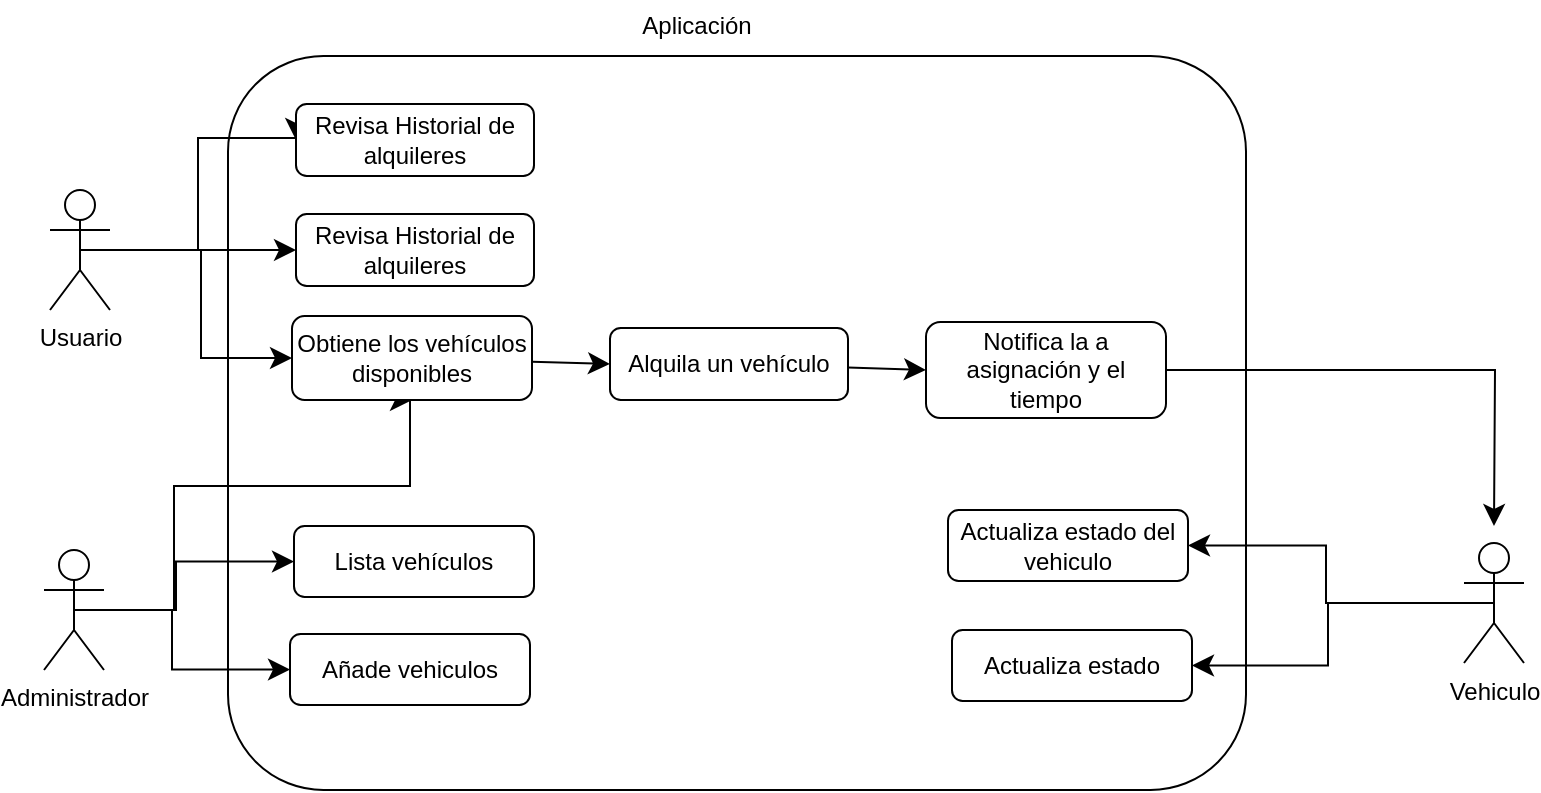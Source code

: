 <mxfile version="24.2.1" type="google">
  <diagram name="Página-1" id="W96qsjiCgVPILVUTgbw7">
    <mxGraphModel grid="0" page="0" gridSize="10" guides="1" tooltips="1" connect="1" arrows="1" fold="1" pageScale="1" pageWidth="827" pageHeight="1169" math="0" shadow="0">
      <root>
        <mxCell id="0" />
        <mxCell id="1" parent="0" />
        <mxCell id="JLs1hbFGK3mNBrMvpL7n-9" style="edgeStyle=orthogonalEdgeStyle;rounded=0;orthogonalLoop=1;jettySize=auto;html=1;exitX=0.5;exitY=0.5;exitDx=0;exitDy=0;exitPerimeter=0;entryX=0;entryY=0.5;entryDx=0;entryDy=0;fontSize=12;startSize=8;endSize=8;" edge="1" parent="1" source="7GfxxB9h6kD8QiFGx-IR-1" target="JLs1hbFGK3mNBrMvpL7n-4">
          <mxGeometry relative="1" as="geometry" />
        </mxCell>
        <mxCell id="JLs1hbFGK3mNBrMvpL7n-31" style="edgeStyle=orthogonalEdgeStyle;rounded=0;orthogonalLoop=1;jettySize=auto;html=1;exitX=0.5;exitY=0.5;exitDx=0;exitDy=0;exitPerimeter=0;entryX=0;entryY=0.5;entryDx=0;entryDy=0;fontSize=12;startSize=8;endSize=8;" edge="1" parent="1" source="7GfxxB9h6kD8QiFGx-IR-1" target="JLs1hbFGK3mNBrMvpL7n-30">
          <mxGeometry relative="1" as="geometry" />
        </mxCell>
        <mxCell id="JLs1hbFGK3mNBrMvpL7n-32" style="edgeStyle=orthogonalEdgeStyle;rounded=0;orthogonalLoop=1;jettySize=auto;html=1;exitX=0.5;exitY=0.5;exitDx=0;exitDy=0;exitPerimeter=0;entryX=0;entryY=0.5;entryDx=0;entryDy=0;fontSize=12;startSize=8;endSize=8;" edge="1" parent="1" source="7GfxxB9h6kD8QiFGx-IR-1" target="JLs1hbFGK3mNBrMvpL7n-29">
          <mxGeometry relative="1" as="geometry">
            <Array as="points">
              <mxPoint x="-200" y="278" />
              <mxPoint x="-200" y="222" />
            </Array>
          </mxGeometry>
        </mxCell>
        <mxCell id="7GfxxB9h6kD8QiFGx-IR-1" value="Usuario&lt;div&gt;&lt;br&gt;&lt;/div&gt;" style="shape=umlActor;verticalLabelPosition=bottom;verticalAlign=top;html=1;outlineConnect=0;" vertex="1" parent="1">
          <mxGeometry x="-274" y="248" width="30" height="60" as="geometry" />
        </mxCell>
        <mxCell id="JLs1hbFGK3mNBrMvpL7n-27" style="edgeStyle=orthogonalEdgeStyle;rounded=0;orthogonalLoop=1;jettySize=auto;html=1;exitX=0.5;exitY=0.5;exitDx=0;exitDy=0;exitPerimeter=0;entryX=1;entryY=0.5;entryDx=0;entryDy=0;fontSize=12;startSize=8;endSize=8;" edge="1" parent="1" source="7GfxxB9h6kD8QiFGx-IR-2" target="JLs1hbFGK3mNBrMvpL7n-25">
          <mxGeometry relative="1" as="geometry" />
        </mxCell>
        <mxCell id="JLs1hbFGK3mNBrMvpL7n-28" style="edgeStyle=orthogonalEdgeStyle;rounded=0;orthogonalLoop=1;jettySize=auto;html=1;exitX=0.5;exitY=0.5;exitDx=0;exitDy=0;exitPerimeter=0;entryX=1;entryY=0.5;entryDx=0;entryDy=0;fontSize=12;startSize=8;endSize=8;" edge="1" parent="1" source="7GfxxB9h6kD8QiFGx-IR-2" target="JLs1hbFGK3mNBrMvpL7n-24">
          <mxGeometry relative="1" as="geometry" />
        </mxCell>
        <mxCell id="7GfxxB9h6kD8QiFGx-IR-2" value="Vehiculo" style="shape=umlActor;verticalLabelPosition=bottom;verticalAlign=top;html=1;outlineConnect=0;" vertex="1" parent="1">
          <mxGeometry x="433" y="424.5" width="30" height="60" as="geometry" />
        </mxCell>
        <mxCell id="JLs1hbFGK3mNBrMvpL7n-19" style="edgeStyle=orthogonalEdgeStyle;rounded=0;orthogonalLoop=1;jettySize=auto;html=1;exitX=0.5;exitY=0.5;exitDx=0;exitDy=0;exitPerimeter=0;entryX=0;entryY=0.5;entryDx=0;entryDy=0;fontSize=12;startSize=8;endSize=8;" edge="1" parent="1" source="XJMGst-rCKcoRZPM2Gby-3" target="JLs1hbFGK3mNBrMvpL7n-16">
          <mxGeometry relative="1" as="geometry">
            <Array as="points">
              <mxPoint x="-211" y="458" />
              <mxPoint x="-211" y="434" />
            </Array>
          </mxGeometry>
        </mxCell>
        <mxCell id="JLs1hbFGK3mNBrMvpL7n-20" style="edgeStyle=orthogonalEdgeStyle;rounded=0;orthogonalLoop=1;jettySize=auto;html=1;exitX=0.5;exitY=0.5;exitDx=0;exitDy=0;exitPerimeter=0;entryX=0.5;entryY=1;entryDx=0;entryDy=0;fontSize=12;startSize=8;endSize=8;" edge="1" parent="1" source="XJMGst-rCKcoRZPM2Gby-3" target="JLs1hbFGK3mNBrMvpL7n-4">
          <mxGeometry relative="1" as="geometry">
            <Array as="points">
              <mxPoint x="-212" y="458" />
              <mxPoint x="-212" y="396" />
              <mxPoint x="-94" y="396" />
            </Array>
          </mxGeometry>
        </mxCell>
        <mxCell id="JLs1hbFGK3mNBrMvpL7n-26" style="edgeStyle=orthogonalEdgeStyle;rounded=0;orthogonalLoop=1;jettySize=auto;html=1;exitX=0.5;exitY=0.5;exitDx=0;exitDy=0;exitPerimeter=0;entryX=0;entryY=0.5;entryDx=0;entryDy=0;fontSize=12;startSize=8;endSize=8;" edge="1" parent="1" source="XJMGst-rCKcoRZPM2Gby-3" target="JLs1hbFGK3mNBrMvpL7n-21">
          <mxGeometry relative="1" as="geometry">
            <Array as="points">
              <mxPoint x="-213" y="458" />
              <mxPoint x="-213" y="488" />
            </Array>
          </mxGeometry>
        </mxCell>
        <mxCell id="XJMGst-rCKcoRZPM2Gby-3" value="Administrador" style="shape=umlActor;verticalLabelPosition=bottom;verticalAlign=top;html=1;outlineConnect=0;" vertex="1" parent="1">
          <mxGeometry x="-277" y="428" width="30" height="60" as="geometry" />
        </mxCell>
        <mxCell id="XJMGst-rCKcoRZPM2Gby-4" value="" style="rounded=1;whiteSpace=wrap;html=1;arcSize=13;fillColor=none;" vertex="1" parent="1">
          <mxGeometry x="-185" y="181" width="509" height="367" as="geometry" />
        </mxCell>
        <mxCell id="XJMGst-rCKcoRZPM2Gby-5" value="Aplicación" style="text;html=1;align=center;verticalAlign=middle;resizable=0;points=[];autosize=1;strokeColor=none;fillColor=none;" vertex="1" parent="1">
          <mxGeometry x="12" y="153" width="73" height="26" as="geometry" />
        </mxCell>
        <mxCell id="JLs1hbFGK3mNBrMvpL7n-11" style="edgeStyle=none;curved=1;rounded=0;orthogonalLoop=1;jettySize=auto;html=1;entryX=0;entryY=0.5;entryDx=0;entryDy=0;fontSize=12;startSize=8;endSize=8;" edge="1" parent="1" source="JLs1hbFGK3mNBrMvpL7n-4" target="JLs1hbFGK3mNBrMvpL7n-5">
          <mxGeometry relative="1" as="geometry" />
        </mxCell>
        <mxCell id="JLs1hbFGK3mNBrMvpL7n-4" value="Obtiene los vehículos disponibles" style="rounded=1;whiteSpace=wrap;html=1;" vertex="1" parent="1">
          <mxGeometry x="-153" y="311" width="120" height="42" as="geometry" />
        </mxCell>
        <mxCell id="JLs1hbFGK3mNBrMvpL7n-12" style="edgeStyle=none;curved=1;rounded=0;orthogonalLoop=1;jettySize=auto;html=1;entryX=0;entryY=0.5;entryDx=0;entryDy=0;fontSize=12;startSize=8;endSize=8;" edge="1" parent="1" source="JLs1hbFGK3mNBrMvpL7n-5" target="JLs1hbFGK3mNBrMvpL7n-8">
          <mxGeometry relative="1" as="geometry" />
        </mxCell>
        <mxCell id="JLs1hbFGK3mNBrMvpL7n-5" value="Alquila un vehículo" style="rounded=1;whiteSpace=wrap;html=1;" vertex="1" parent="1">
          <mxGeometry x="6" y="317" width="119" height="36" as="geometry" />
        </mxCell>
        <mxCell id="JLs1hbFGK3mNBrMvpL7n-8" value="Notifica la a asignación y el tiempo" style="rounded=1;whiteSpace=wrap;html=1;" vertex="1" parent="1">
          <mxGeometry x="164" y="314" width="120" height="48" as="geometry" />
        </mxCell>
        <mxCell id="JLs1hbFGK3mNBrMvpL7n-13" style="edgeStyle=orthogonalEdgeStyle;rounded=0;orthogonalLoop=1;jettySize=auto;html=1;fontSize=12;startSize=8;endSize=8;" edge="1" parent="1" source="JLs1hbFGK3mNBrMvpL7n-8">
          <mxGeometry relative="1" as="geometry">
            <mxPoint x="448" y="416" as="targetPoint" />
          </mxGeometry>
        </mxCell>
        <mxCell id="JLs1hbFGK3mNBrMvpL7n-16" value="Lista vehículos" style="rounded=1;whiteSpace=wrap;html=1;" vertex="1" parent="1">
          <mxGeometry x="-152" y="416" width="120" height="35.5" as="geometry" />
        </mxCell>
        <mxCell id="JLs1hbFGK3mNBrMvpL7n-21" value="Añade vehiculos" style="rounded=1;whiteSpace=wrap;html=1;" vertex="1" parent="1">
          <mxGeometry x="-154" y="470" width="120" height="35.5" as="geometry" />
        </mxCell>
        <mxCell id="JLs1hbFGK3mNBrMvpL7n-24" value="Actualiza estado del vehiculo" style="rounded=1;whiteSpace=wrap;html=1;" vertex="1" parent="1">
          <mxGeometry x="175" y="408" width="120" height="35.5" as="geometry" />
        </mxCell>
        <mxCell id="JLs1hbFGK3mNBrMvpL7n-25" value="Actualiza estado" style="rounded=1;whiteSpace=wrap;html=1;" vertex="1" parent="1">
          <mxGeometry x="177" y="468" width="120" height="35.5" as="geometry" />
        </mxCell>
        <mxCell id="JLs1hbFGK3mNBrMvpL7n-29" value="Revisa Historial de alquileres" style="rounded=1;whiteSpace=wrap;html=1;" vertex="1" parent="1">
          <mxGeometry x="-151" y="205" width="119" height="36" as="geometry" />
        </mxCell>
        <mxCell id="JLs1hbFGK3mNBrMvpL7n-30" value="Revisa Historial de alquileres" style="rounded=1;whiteSpace=wrap;html=1;" vertex="1" parent="1">
          <mxGeometry x="-151" y="260" width="119" height="36" as="geometry" />
        </mxCell>
      </root>
    </mxGraphModel>
  </diagram>
</mxfile>
